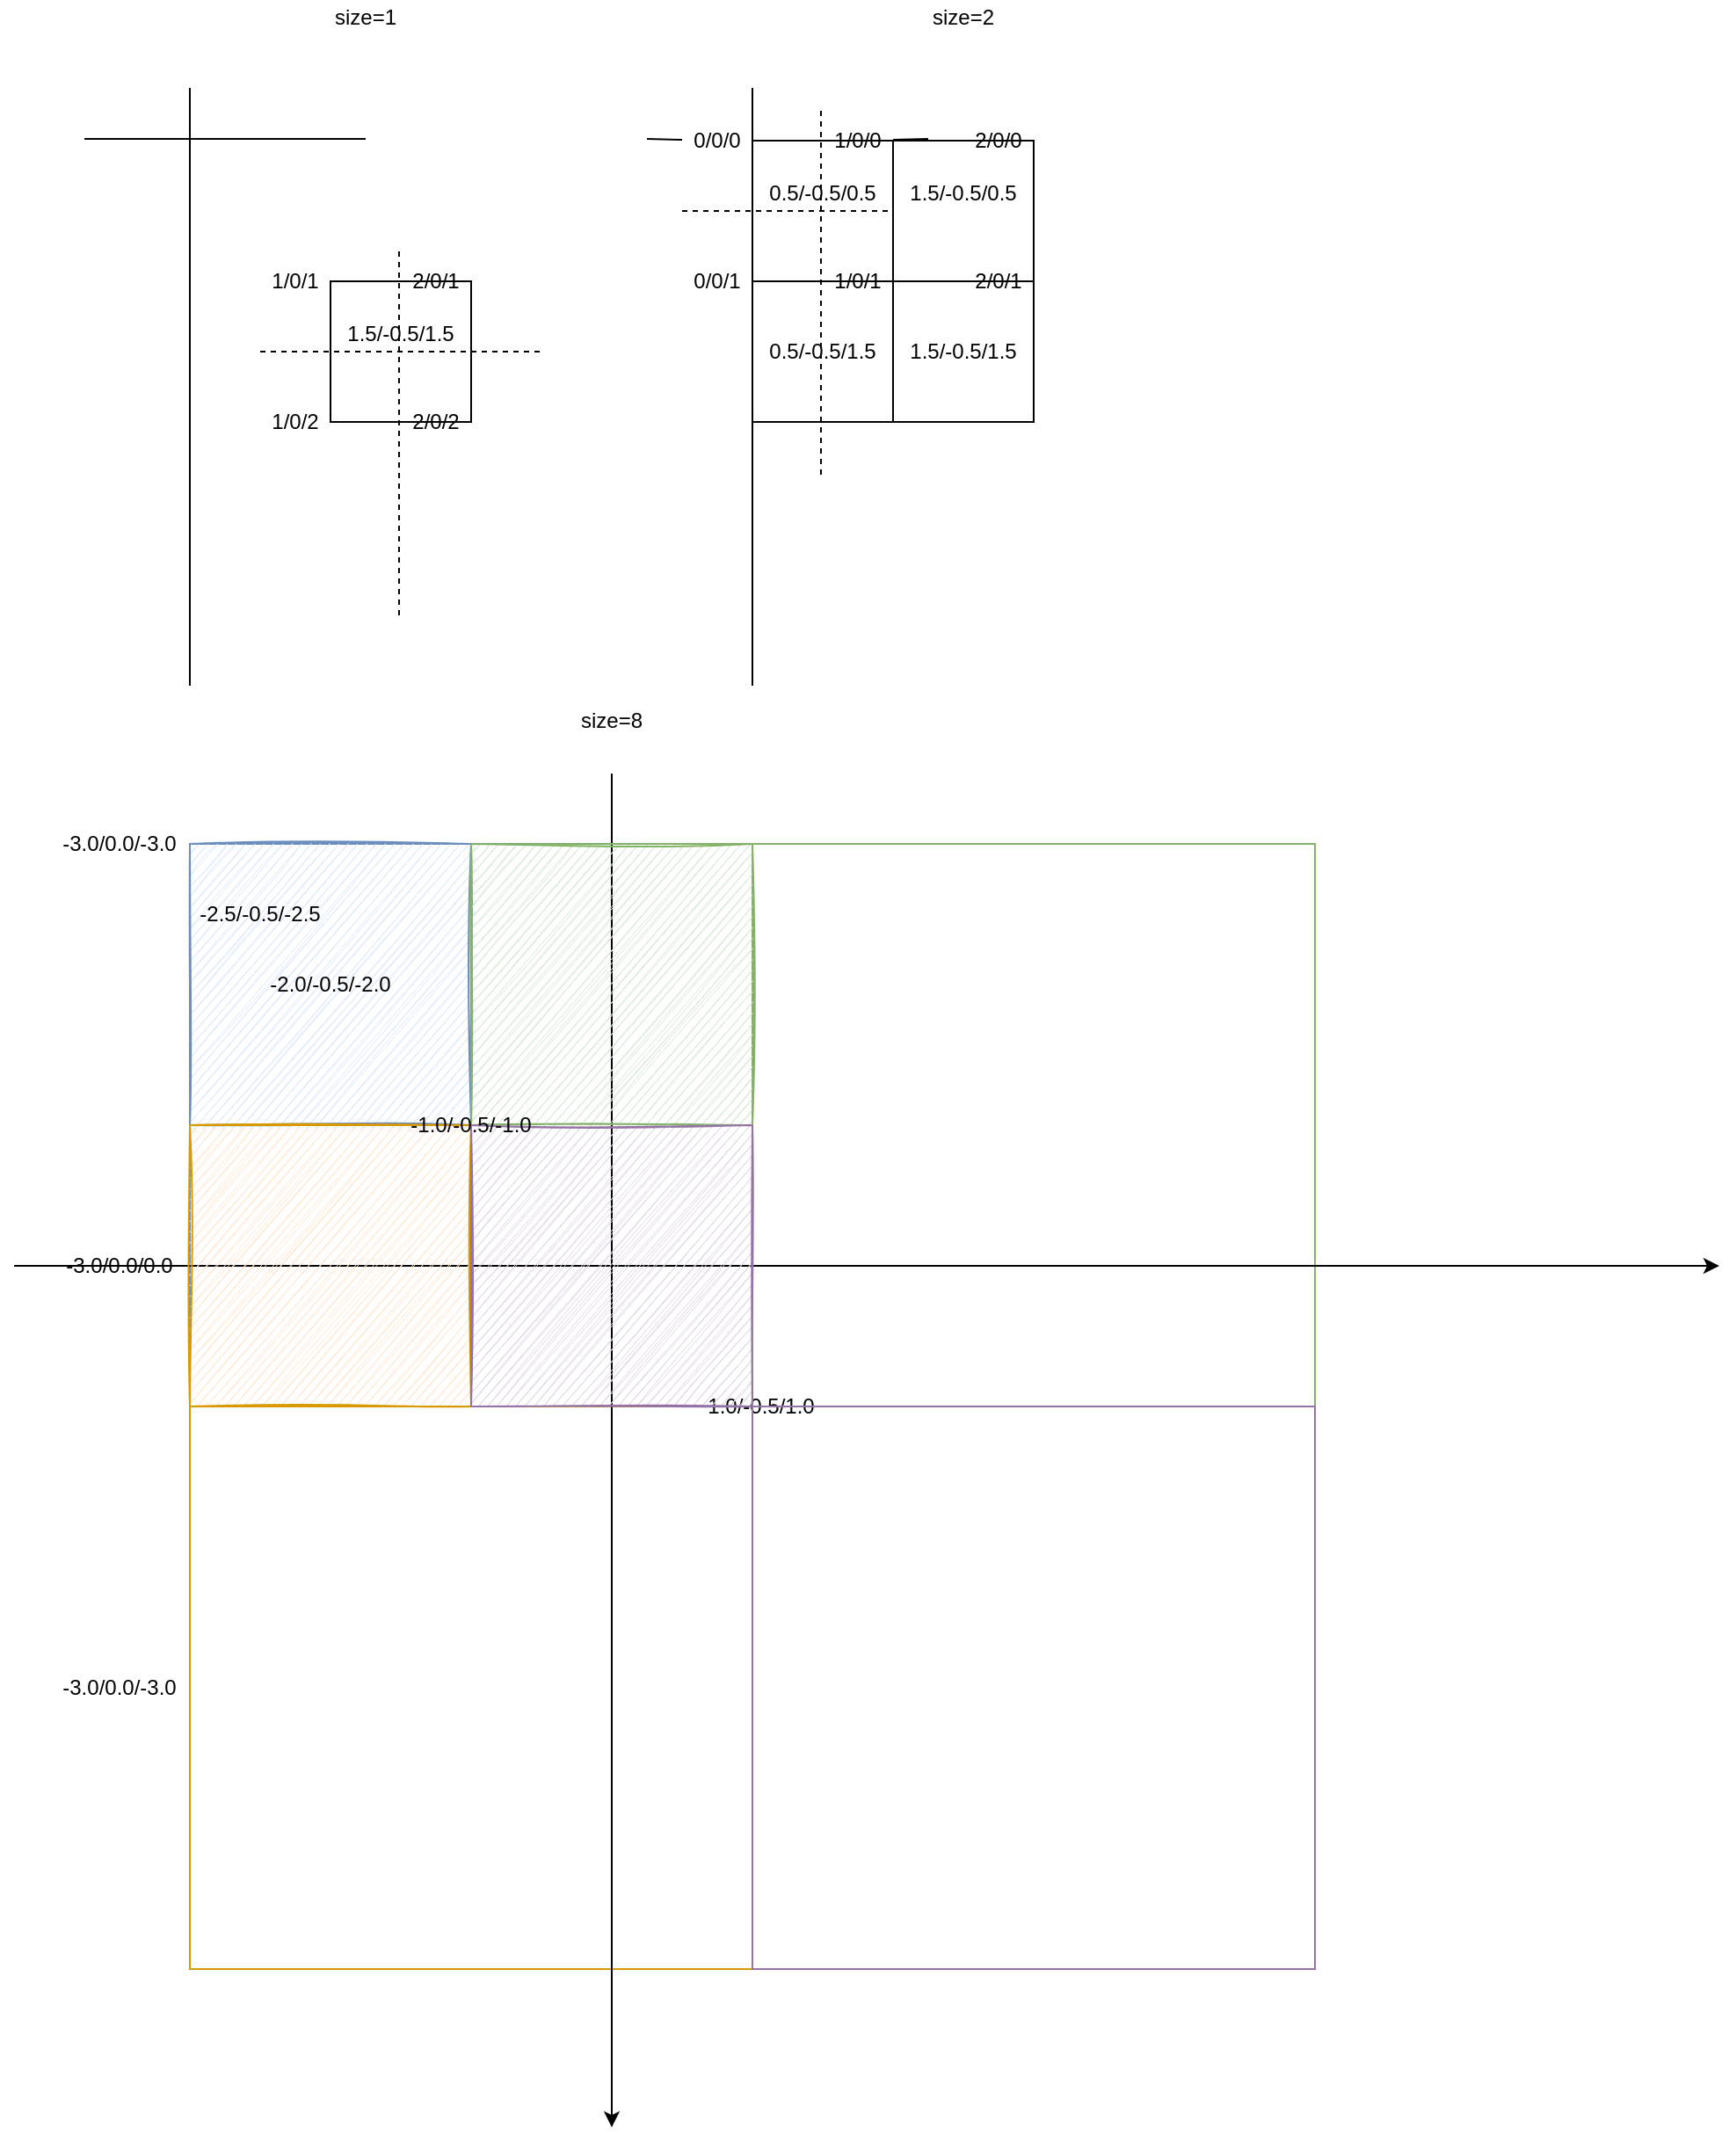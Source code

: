 <mxfile version="14.0.1" type="github">
  <diagram id="McFuwWpEo0uLamNHG9X3" name="Page-1">
    <mxGraphModel dx="1216" dy="767" grid="1" gridSize="10" guides="1" tooltips="1" connect="1" arrows="1" fold="1" page="1" pageScale="1" pageWidth="850" pageHeight="1100" math="0" shadow="0">
      <root>
        <mxCell id="0" />
        <mxCell id="1" parent="0" />
        <mxCell id="LUOb0yNZu1IP1j2HMpDN-12" value="" style="whiteSpace=wrap;html=1;aspect=fixed;" vertex="1" parent="1">
          <mxGeometry x="440" y="160" width="80" height="80" as="geometry" />
        </mxCell>
        <mxCell id="LUOb0yNZu1IP1j2HMpDN-26" value="" style="whiteSpace=wrap;html=1;aspect=fixed;" vertex="1" parent="1">
          <mxGeometry x="440" y="240" width="80" height="80" as="geometry" />
        </mxCell>
        <mxCell id="LUOb0yNZu1IP1j2HMpDN-27" value="" style="whiteSpace=wrap;html=1;aspect=fixed;" vertex="1" parent="1">
          <mxGeometry x="520" y="240" width="80" height="80" as="geometry" />
        </mxCell>
        <mxCell id="LUOb0yNZu1IP1j2HMpDN-1" value="" style="whiteSpace=wrap;html=1;aspect=fixed;" vertex="1" parent="1">
          <mxGeometry x="200" y="240" width="80" height="80" as="geometry" />
        </mxCell>
        <mxCell id="LUOb0yNZu1IP1j2HMpDN-2" value="1/0/1" style="text;html=1;strokeColor=none;fillColor=none;align=center;verticalAlign=middle;whiteSpace=wrap;rounded=0;" vertex="1" parent="1">
          <mxGeometry x="160" y="230" width="40" height="20" as="geometry" />
        </mxCell>
        <mxCell id="LUOb0yNZu1IP1j2HMpDN-3" value="1/0/2" style="text;html=1;strokeColor=none;fillColor=none;align=center;verticalAlign=middle;whiteSpace=wrap;rounded=0;" vertex="1" parent="1">
          <mxGeometry x="160" y="310" width="40" height="20" as="geometry" />
        </mxCell>
        <mxCell id="LUOb0yNZu1IP1j2HMpDN-4" value="2/0/2" style="text;html=1;strokeColor=none;fillColor=none;align=center;verticalAlign=middle;whiteSpace=wrap;rounded=0;" vertex="1" parent="1">
          <mxGeometry x="240" y="310" width="40" height="20" as="geometry" />
        </mxCell>
        <mxCell id="LUOb0yNZu1IP1j2HMpDN-5" value="2/0/1" style="text;html=1;strokeColor=none;fillColor=none;align=center;verticalAlign=middle;whiteSpace=wrap;rounded=0;" vertex="1" parent="1">
          <mxGeometry x="240" y="230" width="40" height="20" as="geometry" />
        </mxCell>
        <mxCell id="LUOb0yNZu1IP1j2HMpDN-6" value="" style="endArrow=none;dashed=1;html=1;" edge="1" parent="1">
          <mxGeometry width="50" height="50" relative="1" as="geometry">
            <mxPoint x="239" y="430" as="sourcePoint" />
            <mxPoint x="239" y="220" as="targetPoint" />
          </mxGeometry>
        </mxCell>
        <mxCell id="LUOb0yNZu1IP1j2HMpDN-8" value="" style="endArrow=none;dashed=1;html=1;" edge="1" parent="1">
          <mxGeometry width="50" height="50" relative="1" as="geometry">
            <mxPoint x="160" y="280" as="sourcePoint" />
            <mxPoint x="320" y="280" as="targetPoint" />
          </mxGeometry>
        </mxCell>
        <mxCell id="LUOb0yNZu1IP1j2HMpDN-7" value="1.5/-0.5/1.5" style="text;html=1;align=center;verticalAlign=middle;whiteSpace=wrap;rounded=0;" vertex="1" parent="1">
          <mxGeometry x="210" y="260" width="60" height="20" as="geometry" />
        </mxCell>
        <mxCell id="LUOb0yNZu1IP1j2HMpDN-11" value="size=1" style="text;html=1;strokeColor=none;fillColor=none;align=center;verticalAlign=middle;whiteSpace=wrap;rounded=0;" vertex="1" parent="1">
          <mxGeometry x="200" y="80" width="40" height="20" as="geometry" />
        </mxCell>
        <mxCell id="LUOb0yNZu1IP1j2HMpDN-14" value="0/0/1" style="text;html=1;strokeColor=none;fillColor=none;align=center;verticalAlign=middle;whiteSpace=wrap;rounded=0;" vertex="1" parent="1">
          <mxGeometry x="400" y="230" width="40" height="20" as="geometry" />
        </mxCell>
        <mxCell id="LUOb0yNZu1IP1j2HMpDN-15" value="1/0/1" style="text;html=1;strokeColor=none;fillColor=none;align=center;verticalAlign=middle;whiteSpace=wrap;rounded=0;" vertex="1" parent="1">
          <mxGeometry x="480" y="230" width="40" height="20" as="geometry" />
        </mxCell>
        <mxCell id="LUOb0yNZu1IP1j2HMpDN-17" value="" style="endArrow=none;dashed=1;html=1;" edge="1" parent="1">
          <mxGeometry width="50" height="50" relative="1" as="geometry">
            <mxPoint x="479" y="350" as="sourcePoint" />
            <mxPoint x="479" y="140" as="targetPoint" />
          </mxGeometry>
        </mxCell>
        <mxCell id="LUOb0yNZu1IP1j2HMpDN-18" value="" style="endArrow=none;dashed=1;html=1;" edge="1" parent="1">
          <mxGeometry width="50" height="50" relative="1" as="geometry">
            <mxPoint x="400" y="200" as="sourcePoint" />
            <mxPoint x="560" y="200" as="targetPoint" />
          </mxGeometry>
        </mxCell>
        <mxCell id="LUOb0yNZu1IP1j2HMpDN-19" value="0.5/-0.5/0.5" style="text;html=1;align=center;verticalAlign=middle;whiteSpace=wrap;rounded=0;" vertex="1" parent="1">
          <mxGeometry x="450" y="180" width="60" height="20" as="geometry" />
        </mxCell>
        <mxCell id="LUOb0yNZu1IP1j2HMpDN-20" value="size=2" style="text;html=1;strokeColor=none;fillColor=none;align=center;verticalAlign=middle;whiteSpace=wrap;rounded=0;" vertex="1" parent="1">
          <mxGeometry x="540" y="80" width="40" height="20" as="geometry" />
        </mxCell>
        <mxCell id="LUOb0yNZu1IP1j2HMpDN-21" value="" style="endArrow=none;html=1;" edge="1" parent="1">
          <mxGeometry width="50" height="50" relative="1" as="geometry">
            <mxPoint x="120" y="470" as="sourcePoint" />
            <mxPoint x="120" y="130" as="targetPoint" />
          </mxGeometry>
        </mxCell>
        <mxCell id="LUOb0yNZu1IP1j2HMpDN-22" value="" style="endArrow=none;html=1;" edge="1" parent="1">
          <mxGeometry width="50" height="50" relative="1" as="geometry">
            <mxPoint x="220" y="159" as="sourcePoint" />
            <mxPoint x="60" y="159" as="targetPoint" />
          </mxGeometry>
        </mxCell>
        <mxCell id="LUOb0yNZu1IP1j2HMpDN-23" value="" style="endArrow=none;html=1;" edge="1" parent="1">
          <mxGeometry width="50" height="50" relative="1" as="geometry">
            <mxPoint x="440" y="470" as="sourcePoint" />
            <mxPoint x="440" y="130" as="targetPoint" />
          </mxGeometry>
        </mxCell>
        <mxCell id="LUOb0yNZu1IP1j2HMpDN-24" value="" style="endArrow=none;html=1;" edge="1" parent="1" source="LUOb0yNZu1IP1j2HMpDN-13">
          <mxGeometry width="50" height="50" relative="1" as="geometry">
            <mxPoint x="540" y="159" as="sourcePoint" />
            <mxPoint x="380" y="159" as="targetPoint" />
          </mxGeometry>
        </mxCell>
        <mxCell id="LUOb0yNZu1IP1j2HMpDN-25" value="" style="whiteSpace=wrap;html=1;aspect=fixed;" vertex="1" parent="1">
          <mxGeometry x="520" y="160" width="80" height="80" as="geometry" />
        </mxCell>
        <mxCell id="LUOb0yNZu1IP1j2HMpDN-13" value="0/0/0" style="text;html=1;strokeColor=none;fillColor=none;align=center;verticalAlign=middle;whiteSpace=wrap;rounded=0;" vertex="1" parent="1">
          <mxGeometry x="400" y="150" width="40" height="20" as="geometry" />
        </mxCell>
        <mxCell id="LUOb0yNZu1IP1j2HMpDN-28" value="" style="endArrow=none;html=1;" edge="1" parent="1" source="LUOb0yNZu1IP1j2HMpDN-16" target="LUOb0yNZu1IP1j2HMpDN-13">
          <mxGeometry width="50" height="50" relative="1" as="geometry">
            <mxPoint x="540" y="159" as="sourcePoint" />
            <mxPoint x="380" y="159" as="targetPoint" />
          </mxGeometry>
        </mxCell>
        <mxCell id="LUOb0yNZu1IP1j2HMpDN-16" value="1/0/0" style="text;html=1;strokeColor=none;fillColor=none;align=center;verticalAlign=middle;whiteSpace=wrap;rounded=0;" vertex="1" parent="1">
          <mxGeometry x="480" y="150" width="40" height="20" as="geometry" />
        </mxCell>
        <mxCell id="LUOb0yNZu1IP1j2HMpDN-29" value="" style="endArrow=none;html=1;" edge="1" parent="1" target="LUOb0yNZu1IP1j2HMpDN-16">
          <mxGeometry width="50" height="50" relative="1" as="geometry">
            <mxPoint x="540" y="159" as="sourcePoint" />
            <mxPoint x="440" y="159.833" as="targetPoint" />
          </mxGeometry>
        </mxCell>
        <mxCell id="LUOb0yNZu1IP1j2HMpDN-30" value="2/0/1" style="text;html=1;strokeColor=none;fillColor=none;align=center;verticalAlign=middle;whiteSpace=wrap;rounded=0;" vertex="1" parent="1">
          <mxGeometry x="560" y="230" width="40" height="20" as="geometry" />
        </mxCell>
        <mxCell id="LUOb0yNZu1IP1j2HMpDN-32" value="2/0/0" style="text;html=1;strokeColor=none;fillColor=none;align=center;verticalAlign=middle;whiteSpace=wrap;rounded=0;" vertex="1" parent="1">
          <mxGeometry x="560" y="150" width="40" height="20" as="geometry" />
        </mxCell>
        <mxCell id="LUOb0yNZu1IP1j2HMpDN-33" value="1.5/-0.5/0.5" style="text;html=1;align=center;verticalAlign=middle;whiteSpace=wrap;rounded=0;" vertex="1" parent="1">
          <mxGeometry x="530" y="180" width="60" height="20" as="geometry" />
        </mxCell>
        <mxCell id="LUOb0yNZu1IP1j2HMpDN-34" value="0.5/-0.5/1.5" style="text;html=1;align=center;verticalAlign=middle;whiteSpace=wrap;rounded=0;" vertex="1" parent="1">
          <mxGeometry x="450" y="270" width="60" height="20" as="geometry" />
        </mxCell>
        <mxCell id="LUOb0yNZu1IP1j2HMpDN-35" value="1.5/-0.5/1.5" style="text;html=1;align=center;verticalAlign=middle;whiteSpace=wrap;rounded=0;" vertex="1" parent="1">
          <mxGeometry x="530" y="270" width="60" height="20" as="geometry" />
        </mxCell>
        <mxCell id="LUOb0yNZu1IP1j2HMpDN-36" value="" style="whiteSpace=wrap;html=1;aspect=fixed;strokeColor=#6c8ebf;fillColor=none;" vertex="1" parent="1">
          <mxGeometry x="120" y="560" width="320" height="320" as="geometry" />
        </mxCell>
        <mxCell id="LUOb0yNZu1IP1j2HMpDN-44" value="size=8" style="text;html=1;strokeColor=none;fillColor=none;align=center;verticalAlign=middle;whiteSpace=wrap;rounded=0;" vertex="1" parent="1">
          <mxGeometry x="340" y="480" width="40" height="20" as="geometry" />
        </mxCell>
        <mxCell id="LUOb0yNZu1IP1j2HMpDN-48" value="-3.0/0.0/-3.0" style="text;html=1;strokeColor=none;fillColor=none;align=center;verticalAlign=middle;whiteSpace=wrap;rounded=0;" vertex="1" parent="1">
          <mxGeometry x="60" y="550" width="40" height="20" as="geometry" />
        </mxCell>
        <mxCell id="LUOb0yNZu1IP1j2HMpDN-60" value="-3.0/0.0/0.0" style="text;html=1;strokeColor=none;fillColor=none;align=center;verticalAlign=middle;whiteSpace=wrap;rounded=0;" vertex="1" parent="1">
          <mxGeometry x="60" y="790" width="40" height="20" as="geometry" />
        </mxCell>
        <mxCell id="LUOb0yNZu1IP1j2HMpDN-61" value="-3.0/0.0/-3.0" style="text;html=1;strokeColor=none;fillColor=none;align=center;verticalAlign=middle;whiteSpace=wrap;rounded=0;" vertex="1" parent="1">
          <mxGeometry x="60" y="1030" width="40" height="20" as="geometry" />
        </mxCell>
        <mxCell id="LUOb0yNZu1IP1j2HMpDN-62" value="1.0/-0.5/1.0" style="text;html=1;strokeColor=none;fillColor=none;align=center;verticalAlign=middle;whiteSpace=wrap;rounded=0;" vertex="1" parent="1">
          <mxGeometry x="425" y="870" width="40" height="20" as="geometry" />
        </mxCell>
        <mxCell id="LUOb0yNZu1IP1j2HMpDN-66" value="" style="whiteSpace=wrap;html=1;aspect=fixed;strokeColor=#d79b00;fillColor=none;" vertex="1" parent="1">
          <mxGeometry x="120" y="880" width="320" height="320" as="geometry" />
        </mxCell>
        <mxCell id="LUOb0yNZu1IP1j2HMpDN-67" value="" style="whiteSpace=wrap;html=1;aspect=fixed;strokeColor=#82b366;fillColor=none;" vertex="1" parent="1">
          <mxGeometry x="440" y="560" width="320" height="320" as="geometry" />
        </mxCell>
        <mxCell id="LUOb0yNZu1IP1j2HMpDN-68" value="" style="whiteSpace=wrap;html=1;aspect=fixed;strokeColor=#9673a6;fillColor=none;" vertex="1" parent="1">
          <mxGeometry x="440" y="880" width="320" height="320" as="geometry" />
        </mxCell>
        <mxCell id="LUOb0yNZu1IP1j2HMpDN-46" value="" style="endArrow=none;html=1;startArrow=classic;startFill=1;" edge="1" parent="1">
          <mxGeometry width="50" height="50" relative="1" as="geometry">
            <mxPoint x="990" y="800" as="sourcePoint" />
            <mxPoint x="20" y="800" as="targetPoint" />
          </mxGeometry>
        </mxCell>
        <mxCell id="LUOb0yNZu1IP1j2HMpDN-65" value="" style="endArrow=none;html=1;startArrow=classic;startFill=1;" edge="1" parent="1">
          <mxGeometry width="50" height="50" relative="1" as="geometry">
            <mxPoint x="360" y="1290" as="sourcePoint" />
            <mxPoint x="360" y="520" as="targetPoint" />
          </mxGeometry>
        </mxCell>
        <mxCell id="LUOb0yNZu1IP1j2HMpDN-69" value="" style="whiteSpace=wrap;html=1;aspect=fixed;strokeColor=#6c8ebf;fillColor=#dae8fc;sketch=1;" vertex="1" parent="1">
          <mxGeometry x="120" y="560" width="160" height="160" as="geometry" />
        </mxCell>
        <mxCell id="LUOb0yNZu1IP1j2HMpDN-70" value="" style="whiteSpace=wrap;html=1;aspect=fixed;strokeColor=#82b366;fillColor=#d5e8d4;sketch=1;" vertex="1" parent="1">
          <mxGeometry x="280" y="560" width="160" height="160" as="geometry" />
        </mxCell>
        <mxCell id="LUOb0yNZu1IP1j2HMpDN-71" value="" style="whiteSpace=wrap;html=1;aspect=fixed;strokeColor=#d79b00;fillColor=#ffe6cc;sketch=1;" vertex="1" parent="1">
          <mxGeometry x="120" y="720" width="160" height="160" as="geometry" />
        </mxCell>
        <mxCell id="LUOb0yNZu1IP1j2HMpDN-72" value="" style="whiteSpace=wrap;html=1;aspect=fixed;strokeColor=#9673a6;fillColor=#e1d5e7;glass=0;rounded=0;shadow=0;sketch=1;" vertex="1" parent="1">
          <mxGeometry x="280" y="720" width="160" height="160" as="geometry" />
        </mxCell>
        <mxCell id="LUOb0yNZu1IP1j2HMpDN-73" value="-1.0/-0.5/-1.0" style="text;html=1;strokeColor=none;fillColor=none;align=center;verticalAlign=middle;whiteSpace=wrap;rounded=0;" vertex="1" parent="1">
          <mxGeometry x="260" y="710" width="40" height="20" as="geometry" />
        </mxCell>
        <mxCell id="LUOb0yNZu1IP1j2HMpDN-74" value="-2.0/-0.5/-2.0" style="text;html=1;strokeColor=none;fillColor=none;align=center;verticalAlign=middle;whiteSpace=wrap;rounded=0;" vertex="1" parent="1">
          <mxGeometry x="180" y="630" width="40" height="20" as="geometry" />
        </mxCell>
        <mxCell id="LUOb0yNZu1IP1j2HMpDN-75" value="-2.5/-0.5/-2.5" style="text;html=1;strokeColor=none;fillColor=none;align=center;verticalAlign=middle;whiteSpace=wrap;rounded=0;" vertex="1" parent="1">
          <mxGeometry x="140" y="590" width="40" height="20" as="geometry" />
        </mxCell>
      </root>
    </mxGraphModel>
  </diagram>
</mxfile>
